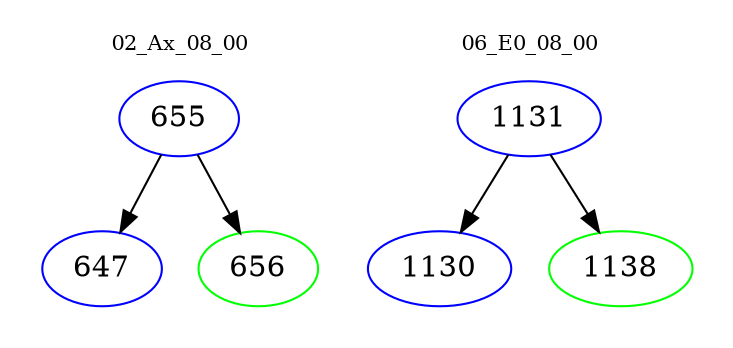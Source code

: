 digraph{
subgraph cluster_0 {
color = white
label = "02_Ax_08_00";
fontsize=10;
T0_655 [label="655", color="blue"]
T0_655 -> T0_647 [color="black"]
T0_647 [label="647", color="blue"]
T0_655 -> T0_656 [color="black"]
T0_656 [label="656", color="green"]
}
subgraph cluster_1 {
color = white
label = "06_E0_08_00";
fontsize=10;
T1_1131 [label="1131", color="blue"]
T1_1131 -> T1_1130 [color="black"]
T1_1130 [label="1130", color="blue"]
T1_1131 -> T1_1138 [color="black"]
T1_1138 [label="1138", color="green"]
}
}
